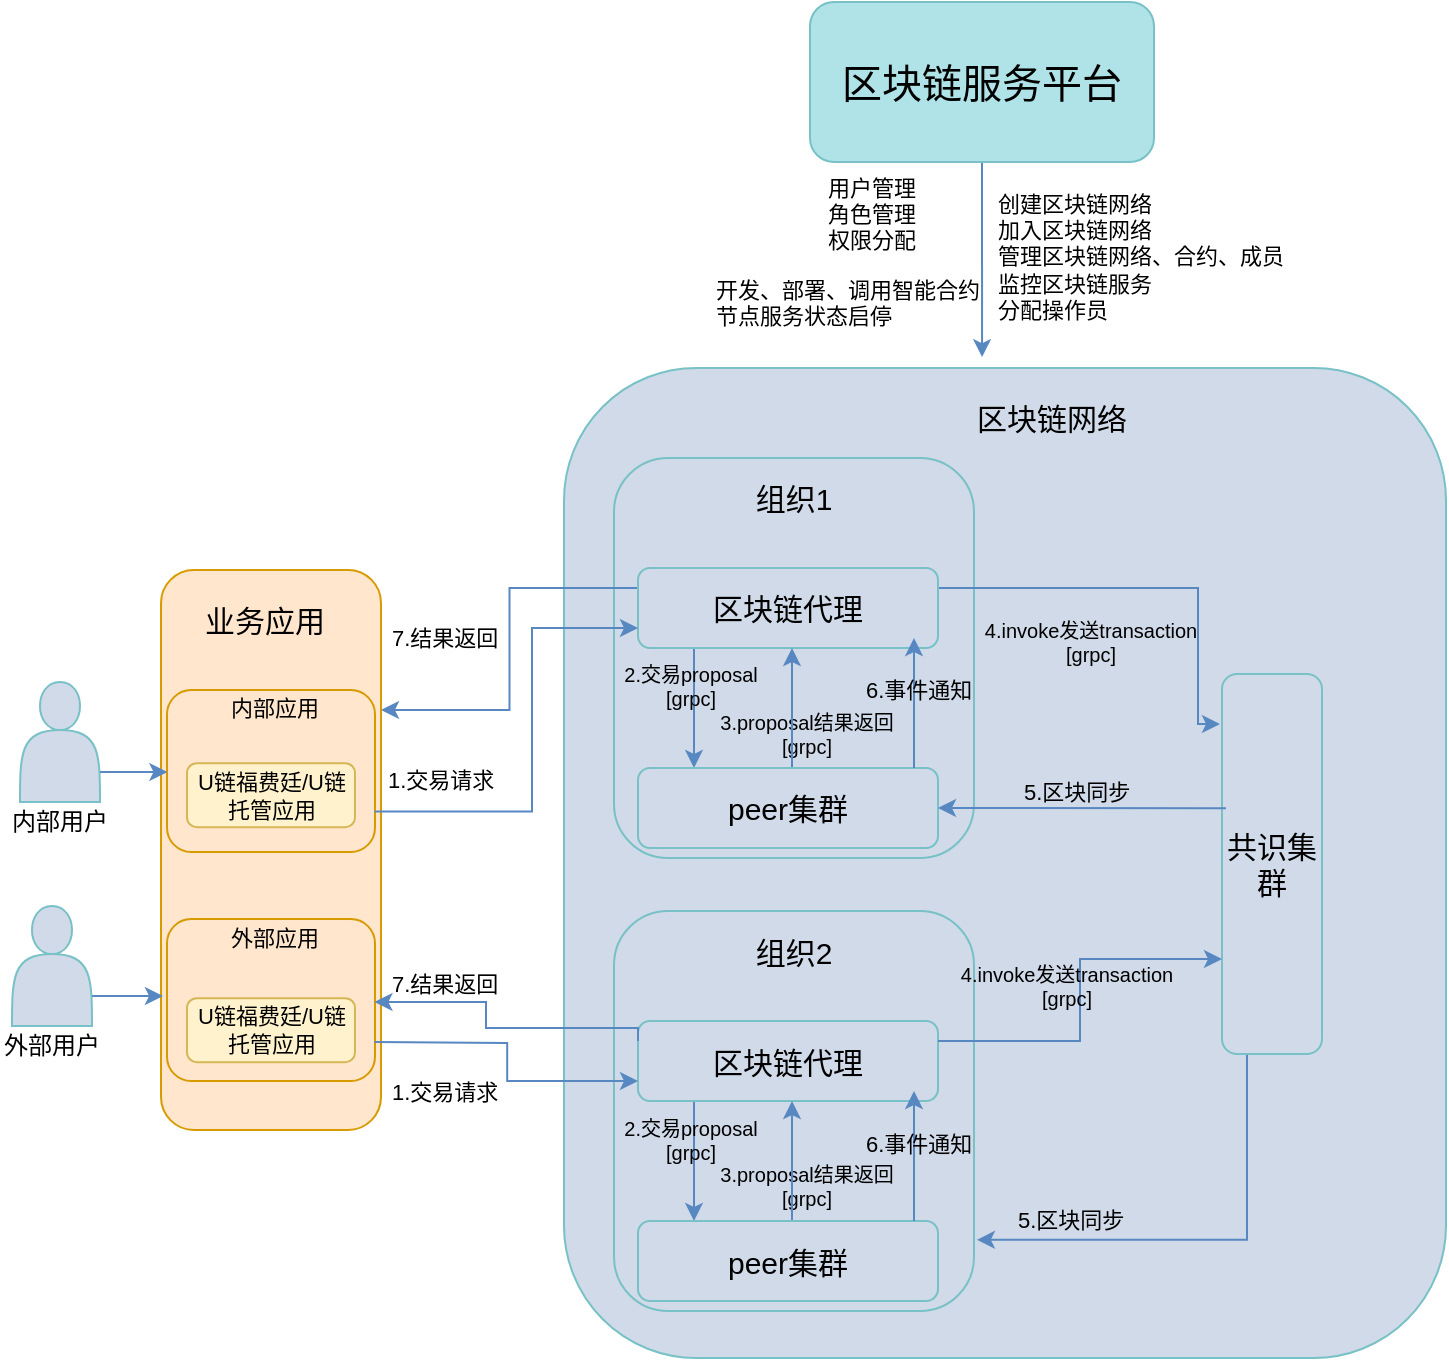 <mxfile pages="1" version="11.2.3" type="github"><diagram id="Vro3wIGTHkWK_5EGDXlt" name="Page-1"><mxGraphModel dx="1113" dy="688" grid="0" gridSize="10" guides="1" tooltips="1" connect="1" arrows="1" fold="1" page="1" pageScale="1" pageWidth="2339" pageHeight="3300" math="0" shadow="0"><root><mxCell id="0"/><mxCell id="1" parent="0"/><mxCell id="VxAl2y5SMC4hyknjsmzJ-52" value="" style="rounded=1;whiteSpace=wrap;html=1;strokeColor=#78C1C6;fillColor=#D0DAE8;fontSize=11;align=center;" vertex="1" parent="1"><mxGeometry x="410" y="255" width="441" height="495" as="geometry"/></mxCell><mxCell id="VxAl2y5SMC4hyknjsmzJ-17" value="" style="rounded=1;whiteSpace=wrap;html=1;strokeColor=#78C1C6;fillColor=#D0DAE8;fontSize=20;align=center;" vertex="1" parent="1"><mxGeometry x="435" y="300" width="180" height="200" as="geometry"/></mxCell><mxCell id="VxAl2y5SMC4hyknjsmzJ-18" value="组织1" style="rounded=1;whiteSpace=wrap;html=1;strokeColor=none;fillColor=#D0DAE8;fontSize=15;align=center;" vertex="1" parent="1"><mxGeometry x="475" y="305.5" width="100" height="29" as="geometry"/></mxCell><mxCell id="VxAl2y5SMC4hyknjsmzJ-34" style="edgeStyle=orthogonalEdgeStyle;rounded=0;orthogonalLoop=1;jettySize=auto;html=1;exitX=0.25;exitY=1;exitDx=0;exitDy=0;entryX=0.25;entryY=0;entryDx=0;entryDy=0;strokeColor=#5888C1;fontSize=10;" edge="1" parent="1"><mxGeometry relative="1" as="geometry"><mxPoint x="475" y="395" as="sourcePoint"/><mxPoint x="475" y="455" as="targetPoint"/></mxGeometry></mxCell><mxCell id="VxAl2y5SMC4hyknjsmzJ-36" style="edgeStyle=orthogonalEdgeStyle;rounded=0;orthogonalLoop=1;jettySize=auto;html=1;exitX=1;exitY=0.25;exitDx=0;exitDy=0;strokeColor=#5888C1;fontSize=10;" edge="1" parent="1" source="VxAl2y5SMC4hyknjsmzJ-19"><mxGeometry relative="1" as="geometry"><mxPoint x="738" y="433" as="targetPoint"/><Array as="points"><mxPoint x="727" y="365"/><mxPoint x="727" y="433"/></Array></mxGeometry></mxCell><mxCell id="VxAl2y5SMC4hyknjsmzJ-50" style="edgeStyle=orthogonalEdgeStyle;rounded=0;orthogonalLoop=1;jettySize=auto;html=1;exitX=0;exitY=0.25;exitDx=0;exitDy=0;entryX=1;entryY=0.25;entryDx=0;entryDy=0;strokeColor=#5888C1;fontSize=11;" edge="1" parent="1" source="VxAl2y5SMC4hyknjsmzJ-19" target="VxAl2y5SMC4hyknjsmzJ-8"><mxGeometry relative="1" as="geometry"/></mxCell><mxCell id="VxAl2y5SMC4hyknjsmzJ-19" value="区块链代理" style="rounded=1;whiteSpace=wrap;html=1;strokeColor=#78C1C6;fillColor=#D0DAE8;fontSize=15;align=center;" vertex="1" parent="1"><mxGeometry x="447" y="355" width="150" height="40" as="geometry"/></mxCell><mxCell id="VxAl2y5SMC4hyknjsmzJ-99" style="edgeStyle=orthogonalEdgeStyle;rounded=0;orthogonalLoop=1;jettySize=auto;html=1;exitX=0.25;exitY=1;exitDx=0;exitDy=0;entryX=1.008;entryY=0.822;entryDx=0;entryDy=0;strokeColor=#5888C1;fontSize=11;entryPerimeter=0;" edge="1" parent="1" source="VxAl2y5SMC4hyknjsmzJ-22" target="VxAl2y5SMC4hyknjsmzJ-79"><mxGeometry relative="1" as="geometry"/></mxCell><mxCell id="VxAl2y5SMC4hyknjsmzJ-22" value="共识集群" style="rounded=1;whiteSpace=wrap;html=1;strokeColor=#78C1C6;fillColor=#D0DAE8;fontSize=15;align=center;" vertex="1" parent="1"><mxGeometry x="739" y="408" width="50" height="190" as="geometry"/></mxCell><mxCell id="VxAl2y5SMC4hyknjsmzJ-24" value="1.交易请求" style="text;html=1;resizable=0;points=[];autosize=1;align=left;verticalAlign=top;spacingTop=-4;fontSize=11;" vertex="1" parent="1"><mxGeometry x="319.5" y="452" width="70" height="20" as="geometry"/></mxCell><mxCell id="VxAl2y5SMC4hyknjsmzJ-28" value="2.交易proposal&lt;br style=&quot;font-size: 10px&quot;&gt;[grpc]" style="text;html=1;resizable=0;points=[];autosize=1;align=center;verticalAlign=top;spacingTop=-4;fontSize=10;" vertex="1" parent="1"><mxGeometry x="432.5" y="400" width="80" height="30" as="geometry"/></mxCell><mxCell id="VxAl2y5SMC4hyknjsmzJ-31" value="3.proposal结果返回&lt;br&gt;[grpc]" style="text;html=1;resizable=0;points=[];autosize=1;align=center;verticalAlign=top;spacingTop=-4;fontSize=10;" vertex="1" parent="1"><mxGeometry x="480.5" y="423.5" width="100" height="30" as="geometry"/></mxCell><mxCell id="VxAl2y5SMC4hyknjsmzJ-35" style="edgeStyle=orthogonalEdgeStyle;rounded=0;orthogonalLoop=1;jettySize=auto;html=1;exitX=0.75;exitY=0;exitDx=0;exitDy=0;entryX=0.75;entryY=1;entryDx=0;entryDy=0;strokeColor=#5888C1;fontSize=10;" edge="1" parent="1"><mxGeometry relative="1" as="geometry"><mxPoint x="524" y="455" as="sourcePoint"/><mxPoint x="524" y="395" as="targetPoint"/></mxGeometry></mxCell><mxCell id="VxAl2y5SMC4hyknjsmzJ-33" value="peer集群" style="rounded=1;whiteSpace=wrap;html=1;strokeColor=#78C1C6;fillColor=#D0DAE8;fontSize=15;align=center;" vertex="1" parent="1"><mxGeometry x="447" y="455" width="150" height="40" as="geometry"/></mxCell><mxCell id="VxAl2y5SMC4hyknjsmzJ-37" value="4.invoke发送transaction&lt;br&gt;[grpc]" style="text;html=1;resizable=0;points=[];autosize=1;align=center;verticalAlign=top;spacingTop=-4;fontSize=10;" vertex="1" parent="1"><mxGeometry x="613" y="378" width="120" height="30" as="geometry"/></mxCell><mxCell id="VxAl2y5SMC4hyknjsmzJ-41" value="" style="group;fillColor=none;strokeColor=none;rounded=1;fontSize=11;" vertex="1" connectable="0" parent="1"><mxGeometry x="208.5" y="356" width="107" height="280" as="geometry"/></mxCell><mxCell id="VxAl2y5SMC4hyknjsmzJ-8" value="" style="rounded=1;whiteSpace=wrap;html=1;strokeColor=#d79b00;fillColor=#ffe6cc;fontSize=12;align=center;" vertex="1" parent="VxAl2y5SMC4hyknjsmzJ-41"><mxGeometry width="110" height="280" as="geometry"/></mxCell><mxCell id="VxAl2y5SMC4hyknjsmzJ-9" value="业务应用" style="rounded=1;whiteSpace=wrap;html=1;strokeColor=none;fillColor=none;fontSize=15;align=center;" vertex="1" parent="VxAl2y5SMC4hyknjsmzJ-41"><mxGeometry x="2.08" y="10" width="98.8" height="30" as="geometry"/></mxCell><mxCell id="VxAl2y5SMC4hyknjsmzJ-61" value="" style="group;strokeColor=#D79B00;rounded=1;" vertex="1" connectable="0" parent="VxAl2y5SMC4hyknjsmzJ-41"><mxGeometry x="3" y="60" width="104" height="81" as="geometry"/></mxCell><mxCell id="VxAl2y5SMC4hyknjsmzJ-13" value="U链福费廷/U链托管应用" style="rounded=1;whiteSpace=wrap;html=1;strokeColor=#d6b656;fillColor=#fff2cc;fontSize=11;align=center;" vertex="1" parent="VxAl2y5SMC4hyknjsmzJ-61"><mxGeometry x="10.01" y="36.569" width="83.98" height="32" as="geometry"/></mxCell><mxCell id="VxAl2y5SMC4hyknjsmzJ-58" value="内部应用" style="rounded=1;whiteSpace=wrap;html=1;strokeColor=none;fillColor=none;fontSize=11;align=center;arcSize=50;" vertex="1" parent="VxAl2y5SMC4hyknjsmzJ-61"><mxGeometry x="18.564" width="71.136" height="18.621" as="geometry"/></mxCell><mxCell id="VxAl2y5SMC4hyknjsmzJ-62" value="" style="group;strokeColor=#D79B00;rounded=1;" vertex="1" connectable="0" parent="VxAl2y5SMC4hyknjsmzJ-41"><mxGeometry x="3" y="174.5" width="104" height="81" as="geometry"/></mxCell><mxCell id="VxAl2y5SMC4hyknjsmzJ-65" value="U链福费廷/U链托管应用" style="rounded=1;whiteSpace=wrap;html=1;strokeColor=#d6b656;fillColor=#fff2cc;fontSize=11;align=center;" vertex="1" parent="VxAl2y5SMC4hyknjsmzJ-62"><mxGeometry x="10.01" y="39.569" width="83.98" height="32" as="geometry"/></mxCell><mxCell id="VxAl2y5SMC4hyknjsmzJ-66" value="外部应用" style="rounded=1;whiteSpace=wrap;html=1;strokeColor=none;fillColor=none;fontSize=11;align=center;arcSize=50;" vertex="1" parent="VxAl2y5SMC4hyknjsmzJ-62"><mxGeometry x="18.564" width="71.136" height="18.621" as="geometry"/></mxCell><mxCell id="VxAl2y5SMC4hyknjsmzJ-46" value="" style="endArrow=classic;html=1;strokeColor=#5888C1;fontSize=11;entryX=1;entryY=0.5;entryDx=0;entryDy=0;exitX=0.04;exitY=0.353;exitDx=0;exitDy=0;exitPerimeter=0;" edge="1" parent="1" source="VxAl2y5SMC4hyknjsmzJ-22" target="VxAl2y5SMC4hyknjsmzJ-33"><mxGeometry width="50" height="50" relative="1" as="geometry"><mxPoint x="701" y="475" as="sourcePoint"/><mxPoint x="697" y="450" as="targetPoint"/></mxGeometry></mxCell><mxCell id="VxAl2y5SMC4hyknjsmzJ-47" value="5.区块同步" style="text;html=1;resizable=0;points=[];autosize=1;align=left;verticalAlign=top;spacingTop=-4;fontSize=11;" vertex="1" parent="1"><mxGeometry x="638" y="458" width="70" height="10" as="geometry"/></mxCell><mxCell id="VxAl2y5SMC4hyknjsmzJ-48" value="" style="endArrow=classic;html=1;strokeColor=#5888C1;fontSize=11;" edge="1" parent="1"><mxGeometry width="50" height="50" relative="1" as="geometry"><mxPoint x="585" y="455" as="sourcePoint"/><mxPoint x="585" y="390" as="targetPoint"/></mxGeometry></mxCell><mxCell id="VxAl2y5SMC4hyknjsmzJ-49" value="6.事件通知" style="text;html=1;resizable=0;points=[];autosize=1;align=left;verticalAlign=top;spacingTop=-4;fontSize=11;" vertex="1" parent="1"><mxGeometry x="559" y="407" width="70" height="10" as="geometry"/></mxCell><mxCell id="VxAl2y5SMC4hyknjsmzJ-51" value="7.结果返回" style="text;html=1;resizable=0;points=[];autosize=1;align=left;verticalAlign=top;spacingTop=-4;fontSize=11;" vertex="1" parent="1"><mxGeometry x="321.5" y="381" width="70" height="10" as="geometry"/></mxCell><mxCell id="VxAl2y5SMC4hyknjsmzJ-54" style="edgeStyle=orthogonalEdgeStyle;rounded=0;orthogonalLoop=1;jettySize=auto;html=1;exitX=0.5;exitY=1;exitDx=0;exitDy=0;entryX=0.474;entryY=-0.011;entryDx=0;entryDy=0;entryPerimeter=0;strokeColor=#5888C1;fontSize=20;" edge="1" parent="1" source="VxAl2y5SMC4hyknjsmzJ-53" target="VxAl2y5SMC4hyknjsmzJ-52"><mxGeometry relative="1" as="geometry"/></mxCell><mxCell id="VxAl2y5SMC4hyknjsmzJ-53" value="区块链服务平台" style="rounded=1;whiteSpace=wrap;html=1;strokeColor=#78C1C6;fillColor=#AFE3E7;fontSize=20;align=center;" vertex="1" parent="1"><mxGeometry x="533" y="72" width="172" height="80" as="geometry"/></mxCell><mxCell id="VxAl2y5SMC4hyknjsmzJ-55" value="区块链网络" style="rounded=1;whiteSpace=wrap;html=1;strokeColor=none;fillColor=#D0DAE8;fontSize=15;align=center;" vertex="1" parent="1"><mxGeometry x="594" y="260" width="120" height="40" as="geometry"/></mxCell><mxCell id="VxAl2y5SMC4hyknjsmzJ-69" value="" style="group" vertex="1" connectable="0" parent="1"><mxGeometry x="132" y="412" width="60" height="80" as="geometry"/></mxCell><mxCell id="VxAl2y5SMC4hyknjsmzJ-4" value="" style="shape=actor;whiteSpace=wrap;html=1;rounded=1;strokeColor=#78C1C6;fillColor=#D0DAE8;fontSize=20;align=center;" vertex="1" parent="VxAl2y5SMC4hyknjsmzJ-69"><mxGeometry x="6" width="40" height="60" as="geometry"/></mxCell><mxCell id="VxAl2y5SMC4hyknjsmzJ-7" value="内部用户" style="text;html=1;resizable=0;points=[];autosize=1;align=left;verticalAlign=top;spacingTop=-4;fontSize=12;" vertex="1" parent="VxAl2y5SMC4hyknjsmzJ-69"><mxGeometry y="60" width="60" height="20" as="geometry"/></mxCell><mxCell id="VxAl2y5SMC4hyknjsmzJ-70" value="" style="group" vertex="1" connectable="0" parent="1"><mxGeometry x="128" y="524" width="60" height="80" as="geometry"/></mxCell><mxCell id="VxAl2y5SMC4hyknjsmzJ-71" value="" style="shape=actor;whiteSpace=wrap;html=1;rounded=1;strokeColor=#78C1C6;fillColor=#D0DAE8;fontSize=20;align=center;" vertex="1" parent="VxAl2y5SMC4hyknjsmzJ-70"><mxGeometry x="6" width="40" height="60" as="geometry"/></mxCell><mxCell id="VxAl2y5SMC4hyknjsmzJ-72" value="外部用户" style="text;html=1;resizable=0;points=[];autosize=1;align=left;verticalAlign=top;spacingTop=-4;fontSize=12;" vertex="1" parent="VxAl2y5SMC4hyknjsmzJ-70"><mxGeometry y="60" width="60" height="20" as="geometry"/></mxCell><mxCell id="VxAl2y5SMC4hyknjsmzJ-73" style="edgeStyle=orthogonalEdgeStyle;rounded=0;orthogonalLoop=1;jettySize=auto;html=1;exitX=1;exitY=0.75;exitDx=0;exitDy=0;entryX=0;entryY=0.5;entryDx=0;entryDy=0;strokeColor=#5888C1;fontSize=11;" edge="1" parent="1" source="VxAl2y5SMC4hyknjsmzJ-4"><mxGeometry relative="1" as="geometry"><mxPoint x="211.706" y="456.706" as="targetPoint"/></mxGeometry></mxCell><mxCell id="VxAl2y5SMC4hyknjsmzJ-78" style="edgeStyle=orthogonalEdgeStyle;rounded=0;orthogonalLoop=1;jettySize=auto;html=1;exitX=1;exitY=0.75;exitDx=0;exitDy=0;strokeColor=#5888C1;fontSize=11;" edge="1" parent="1" source="VxAl2y5SMC4hyknjsmzJ-71"><mxGeometry relative="1" as="geometry"><mxPoint x="209.5" y="569" as="targetPoint"/><mxPoint x="185.5" y="569" as="sourcePoint"/></mxGeometry></mxCell><mxCell id="VxAl2y5SMC4hyknjsmzJ-89" value="" style="group" vertex="1" connectable="0" parent="1"><mxGeometry x="432.5" y="526.5" width="196.5" height="200" as="geometry"/></mxCell><mxCell id="VxAl2y5SMC4hyknjsmzJ-79" value="" style="rounded=1;whiteSpace=wrap;html=1;strokeColor=#78C1C6;fillColor=#D0DAE8;fontSize=20;align=center;" vertex="1" parent="VxAl2y5SMC4hyknjsmzJ-89"><mxGeometry x="2.5" width="180" height="200" as="geometry"/></mxCell><mxCell id="VxAl2y5SMC4hyknjsmzJ-80" value="组织2" style="rounded=1;whiteSpace=wrap;html=1;strokeColor=none;fillColor=#D0DAE8;fontSize=15;align=center;" vertex="1" parent="VxAl2y5SMC4hyknjsmzJ-89"><mxGeometry x="42.5" y="5.5" width="100" height="29" as="geometry"/></mxCell><mxCell id="VxAl2y5SMC4hyknjsmzJ-81" style="edgeStyle=orthogonalEdgeStyle;rounded=0;orthogonalLoop=1;jettySize=auto;html=1;exitX=0.25;exitY=1;exitDx=0;exitDy=0;entryX=0.25;entryY=0;entryDx=0;entryDy=0;strokeColor=#5888C1;fontSize=10;" edge="1" parent="VxAl2y5SMC4hyknjsmzJ-89"><mxGeometry relative="1" as="geometry"><mxPoint x="42.5" y="95" as="sourcePoint"/><mxPoint x="42.5" y="155" as="targetPoint"/></mxGeometry></mxCell><mxCell id="VxAl2y5SMC4hyknjsmzJ-82" value="区块链代理" style="rounded=1;whiteSpace=wrap;html=1;strokeColor=#78C1C6;fillColor=#D0DAE8;fontSize=15;align=center;" vertex="1" parent="VxAl2y5SMC4hyknjsmzJ-89"><mxGeometry x="14.5" y="55" width="150" height="40" as="geometry"/></mxCell><mxCell id="VxAl2y5SMC4hyknjsmzJ-83" value="2.交易proposal&lt;br style=&quot;font-size: 10px&quot;&gt;[grpc]" style="text;html=1;resizable=0;points=[];autosize=1;align=center;verticalAlign=top;spacingTop=-4;fontSize=10;" vertex="1" parent="VxAl2y5SMC4hyknjsmzJ-89"><mxGeometry y="100" width="80" height="30" as="geometry"/></mxCell><mxCell id="VxAl2y5SMC4hyknjsmzJ-84" value="3.proposal结果返回&lt;br&gt;[grpc]" style="text;html=1;resizable=0;points=[];autosize=1;align=center;verticalAlign=top;spacingTop=-4;fontSize=10;" vertex="1" parent="VxAl2y5SMC4hyknjsmzJ-89"><mxGeometry x="48" y="123.5" width="100" height="30" as="geometry"/></mxCell><mxCell id="VxAl2y5SMC4hyknjsmzJ-85" style="edgeStyle=orthogonalEdgeStyle;rounded=0;orthogonalLoop=1;jettySize=auto;html=1;exitX=0.75;exitY=0;exitDx=0;exitDy=0;entryX=0.75;entryY=1;entryDx=0;entryDy=0;strokeColor=#5888C1;fontSize=10;" edge="1" parent="VxAl2y5SMC4hyknjsmzJ-89"><mxGeometry relative="1" as="geometry"><mxPoint x="91.5" y="155" as="sourcePoint"/><mxPoint x="91.5" y="95" as="targetPoint"/></mxGeometry></mxCell><mxCell id="VxAl2y5SMC4hyknjsmzJ-86" value="peer集群" style="rounded=1;whiteSpace=wrap;html=1;strokeColor=#78C1C6;fillColor=#D0DAE8;fontSize=15;align=center;" vertex="1" parent="VxAl2y5SMC4hyknjsmzJ-89"><mxGeometry x="14.5" y="155" width="150" height="40" as="geometry"/></mxCell><mxCell id="VxAl2y5SMC4hyknjsmzJ-87" value="" style="endArrow=classic;html=1;strokeColor=#5888C1;fontSize=11;" edge="1" parent="VxAl2y5SMC4hyknjsmzJ-89"><mxGeometry width="50" height="50" relative="1" as="geometry"><mxPoint x="152.5" y="155" as="sourcePoint"/><mxPoint x="152.5" y="90" as="targetPoint"/></mxGeometry></mxCell><mxCell id="VxAl2y5SMC4hyknjsmzJ-88" value="6.事件通知" style="text;html=1;resizable=0;points=[];autosize=1;align=left;verticalAlign=top;spacingTop=-4;fontSize=11;" vertex="1" parent="VxAl2y5SMC4hyknjsmzJ-89"><mxGeometry x="126.5" y="107" width="70" height="10" as="geometry"/></mxCell><mxCell id="VxAl2y5SMC4hyknjsmzJ-91" style="edgeStyle=orthogonalEdgeStyle;rounded=0;orthogonalLoop=1;jettySize=auto;html=1;exitX=1;exitY=0.75;exitDx=0;exitDy=0;entryX=0;entryY=0.75;entryDx=0;entryDy=0;strokeColor=#5888C1;fontSize=11;" edge="1" parent="1" target="VxAl2y5SMC4hyknjsmzJ-19"><mxGeometry relative="1" as="geometry"><mxPoint x="315.235" y="476.706" as="sourcePoint"/><Array as="points"><mxPoint x="394" y="477"/><mxPoint x="394" y="385"/></Array></mxGeometry></mxCell><mxCell id="VxAl2y5SMC4hyknjsmzJ-92" style="edgeStyle=orthogonalEdgeStyle;rounded=0;orthogonalLoop=1;jettySize=auto;html=1;exitX=1;exitY=0.75;exitDx=0;exitDy=0;entryX=0;entryY=0.75;entryDx=0;entryDy=0;strokeColor=#5888C1;fontSize=11;" edge="1" parent="1" target="VxAl2y5SMC4hyknjsmzJ-82"><mxGeometry relative="1" as="geometry"><mxPoint x="315.235" y="592" as="sourcePoint"/></mxGeometry></mxCell><mxCell id="VxAl2y5SMC4hyknjsmzJ-93" value="1.交易请求" style="text;html=1;resizable=0;points=[];autosize=1;align=left;verticalAlign=top;spacingTop=-4;fontSize=11;" vertex="1" parent="1"><mxGeometry x="321.5" y="607.5" width="70" height="20" as="geometry"/></mxCell><mxCell id="VxAl2y5SMC4hyknjsmzJ-94" style="edgeStyle=orthogonalEdgeStyle;rounded=0;orthogonalLoop=1;jettySize=auto;html=1;exitX=0;exitY=0.25;exitDx=0;exitDy=0;entryX=1;entryY=0.5;entryDx=0;entryDy=0;strokeColor=#5888C1;fontSize=11;" edge="1" parent="1" source="VxAl2y5SMC4hyknjsmzJ-82"><mxGeometry relative="1" as="geometry"><mxPoint x="315.235" y="572" as="targetPoint"/><Array as="points"><mxPoint x="447" y="585"/><mxPoint x="371" y="585"/><mxPoint x="371" y="572"/></Array></mxGeometry></mxCell><mxCell id="VxAl2y5SMC4hyknjsmzJ-95" value="7.结果返回" style="text;html=1;resizable=0;points=[];autosize=1;align=left;verticalAlign=top;spacingTop=-4;fontSize=11;" vertex="1" parent="1"><mxGeometry x="321.5" y="554" width="70" height="10" as="geometry"/></mxCell><mxCell id="VxAl2y5SMC4hyknjsmzJ-96" style="edgeStyle=orthogonalEdgeStyle;rounded=0;orthogonalLoop=1;jettySize=auto;html=1;exitX=1;exitY=0.25;exitDx=0;exitDy=0;entryX=0;entryY=0.75;entryDx=0;entryDy=0;strokeColor=#5888C1;fontSize=11;" edge="1" parent="1" source="VxAl2y5SMC4hyknjsmzJ-82" target="VxAl2y5SMC4hyknjsmzJ-22"><mxGeometry relative="1" as="geometry"/></mxCell><mxCell id="VxAl2y5SMC4hyknjsmzJ-97" value="4.invoke发送transaction&lt;br&gt;[grpc]" style="text;html=1;resizable=0;points=[];autosize=1;align=center;verticalAlign=top;spacingTop=-4;fontSize=10;" vertex="1" parent="1"><mxGeometry x="600.5" y="550" width="120" height="30" as="geometry"/></mxCell><mxCell id="VxAl2y5SMC4hyknjsmzJ-100" value="5.区块同步" style="text;html=1;resizable=0;points=[];autosize=1;align=left;verticalAlign=top;spacingTop=-4;fontSize=11;" vertex="1" parent="1"><mxGeometry x="635" y="671.5" width="70" height="10" as="geometry"/></mxCell><mxCell id="VxAl2y5SMC4hyknjsmzJ-105" value="用户管理&lt;br&gt;角色管理&lt;br&gt;权限分配" style="text;html=1;fontSize=11;" vertex="1" parent="1"><mxGeometry x="540" y="152" width="54" height="53" as="geometry"/></mxCell><mxCell id="VxAl2y5SMC4hyknjsmzJ-108" value="创建区块链网络&lt;br&gt;加入区块链网络&lt;br&gt;管理区块链网络、合约、成员&lt;br&gt;监控区块链服务&lt;br&gt;分配操作员" style="text;html=1;fontSize=11;" vertex="1" parent="1"><mxGeometry x="624.5" y="159.5" width="161" height="63" as="geometry"/></mxCell><mxCell id="VxAl2y5SMC4hyknjsmzJ-110" value="开发、部署、调用智能合约&lt;br&gt;节点服务状态启停" style="text;html=1;fontSize=11;" vertex="1" parent="1"><mxGeometry x="484" y="202.5" width="149" height="40" as="geometry"/></mxCell></root></mxGraphModel></diagram></mxfile>